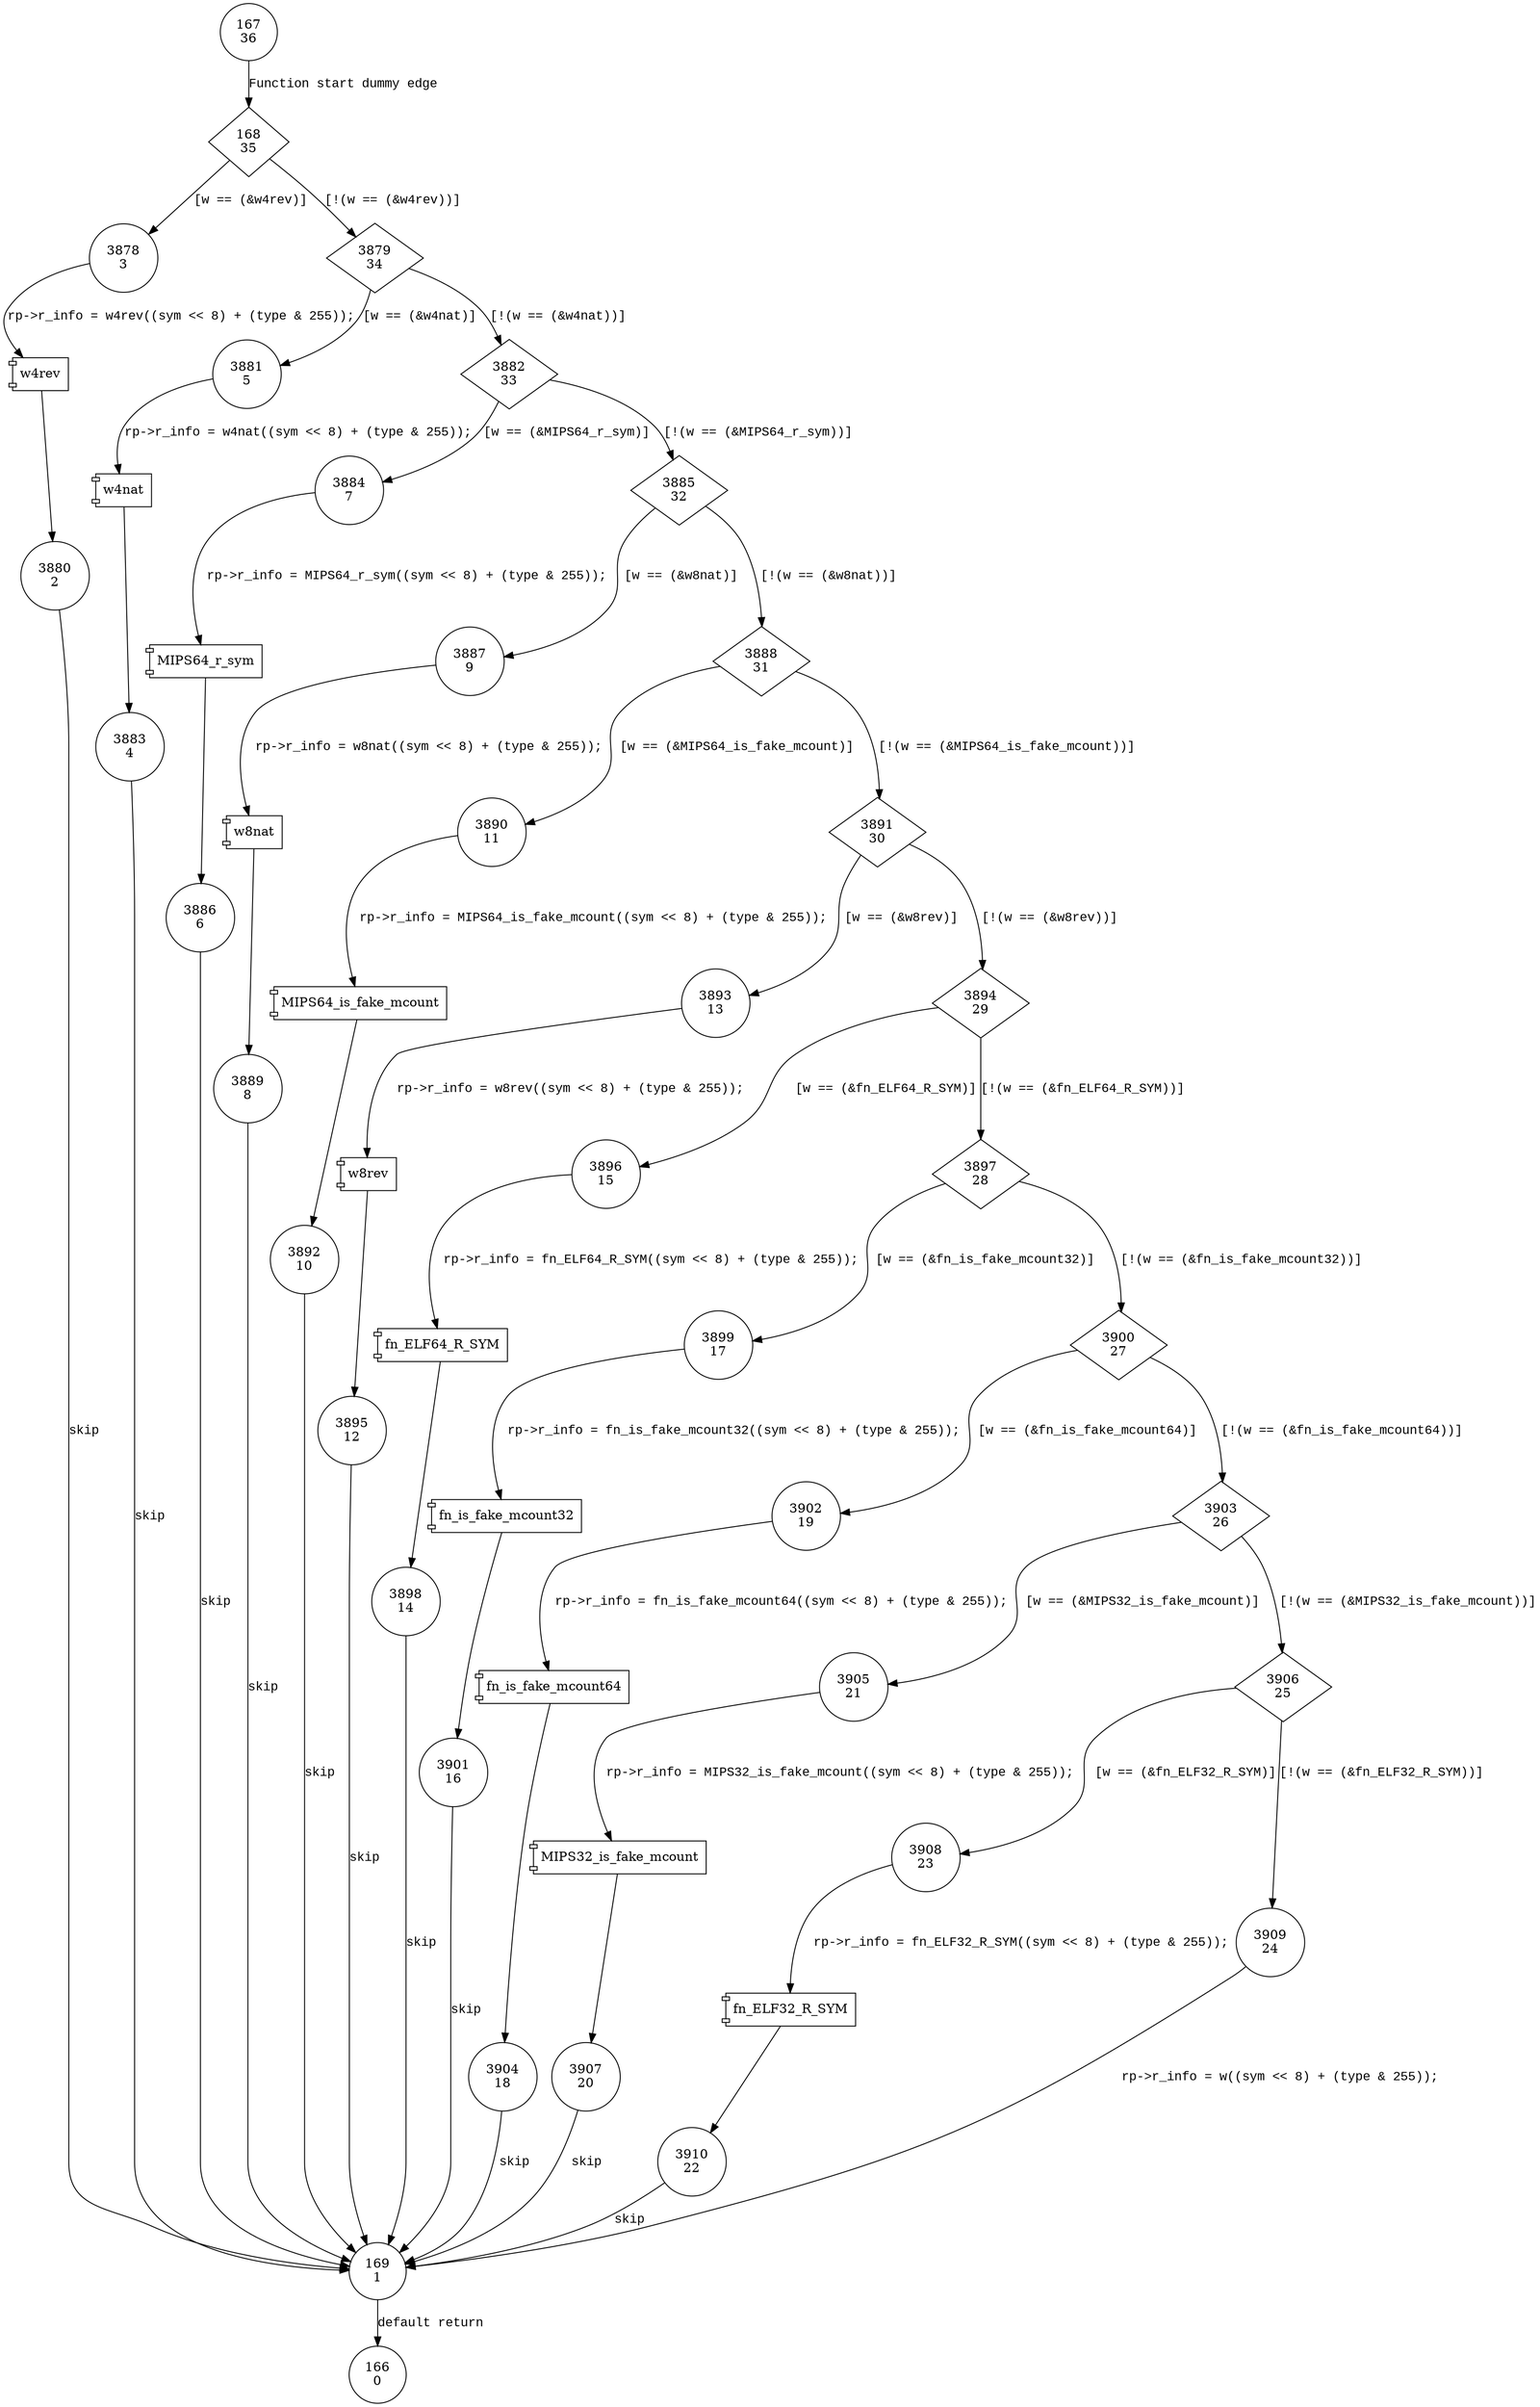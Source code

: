 digraph fn_ELF32_R_INFO {
167 [shape="circle" label="167\n36"]
168 [shape="diamond" label="168\n35"]
3878 [shape="circle" label="3878\n3"]
3879 [shape="diamond" label="3879\n34"]
3881 [shape="circle" label="3881\n5"]
3882 [shape="diamond" label="3882\n33"]
3884 [shape="circle" label="3884\n7"]
3885 [shape="diamond" label="3885\n32"]
3887 [shape="circle" label="3887\n9"]
3888 [shape="diamond" label="3888\n31"]
3890 [shape="circle" label="3890\n11"]
3891 [shape="diamond" label="3891\n30"]
3893 [shape="circle" label="3893\n13"]
3894 [shape="diamond" label="3894\n29"]
3896 [shape="circle" label="3896\n15"]
3897 [shape="diamond" label="3897\n28"]
3899 [shape="circle" label="3899\n17"]
3900 [shape="diamond" label="3900\n27"]
3902 [shape="circle" label="3902\n19"]
3903 [shape="diamond" label="3903\n26"]
3905 [shape="circle" label="3905\n21"]
3906 [shape="diamond" label="3906\n25"]
3908 [shape="circle" label="3908\n23"]
3909 [shape="circle" label="3909\n24"]
169 [shape="circle" label="169\n1"]
166 [shape="circle" label="166\n0"]
3910 [shape="circle" label="3910\n22"]
3907 [shape="circle" label="3907\n20"]
3904 [shape="circle" label="3904\n18"]
3901 [shape="circle" label="3901\n16"]
3898 [shape="circle" label="3898\n14"]
3895 [shape="circle" label="3895\n12"]
3892 [shape="circle" label="3892\n10"]
3889 [shape="circle" label="3889\n8"]
3886 [shape="circle" label="3886\n6"]
3883 [shape="circle" label="3883\n4"]
3880 [shape="circle" label="3880\n2"]
167 -> 168 [label="Function start dummy edge" fontname="Courier New"]
168 -> 3878 [label="[w == (&w4rev)]" fontname="Courier New"]
168 -> 3879 [label="[!(w == (&w4rev))]" fontname="Courier New"]
3879 -> 3881 [label="[w == (&w4nat)]" fontname="Courier New"]
3879 -> 3882 [label="[!(w == (&w4nat))]" fontname="Courier New"]
3882 -> 3884 [label="[w == (&MIPS64_r_sym)]" fontname="Courier New"]
3882 -> 3885 [label="[!(w == (&MIPS64_r_sym))]" fontname="Courier New"]
3885 -> 3887 [label="[w == (&w8nat)]" fontname="Courier New"]
3885 -> 3888 [label="[!(w == (&w8nat))]" fontname="Courier New"]
3888 -> 3890 [label="[w == (&MIPS64_is_fake_mcount)]" fontname="Courier New"]
3888 -> 3891 [label="[!(w == (&MIPS64_is_fake_mcount))]" fontname="Courier New"]
3891 -> 3893 [label="[w == (&w8rev)]" fontname="Courier New"]
3891 -> 3894 [label="[!(w == (&w8rev))]" fontname="Courier New"]
3894 -> 3896 [label="[w == (&fn_ELF64_R_SYM)]" fontname="Courier New"]
3894 -> 3897 [label="[!(w == (&fn_ELF64_R_SYM))]" fontname="Courier New"]
3897 -> 3899 [label="[w == (&fn_is_fake_mcount32)]" fontname="Courier New"]
3897 -> 3900 [label="[!(w == (&fn_is_fake_mcount32))]" fontname="Courier New"]
3900 -> 3902 [label="[w == (&fn_is_fake_mcount64)]" fontname="Courier New"]
3900 -> 3903 [label="[!(w == (&fn_is_fake_mcount64))]" fontname="Courier New"]
3903 -> 3905 [label="[w == (&MIPS32_is_fake_mcount)]" fontname="Courier New"]
3903 -> 3906 [label="[!(w == (&MIPS32_is_fake_mcount))]" fontname="Courier New"]
3906 -> 3908 [label="[w == (&fn_ELF32_R_SYM)]" fontname="Courier New"]
3906 -> 3909 [label="[!(w == (&fn_ELF32_R_SYM))]" fontname="Courier New"]
169 -> 166 [label="default return" fontname="Courier New"]
100936 [shape="component" label="fn_ELF32_R_SYM"]
3908 -> 100936 [label="rp->r_info = fn_ELF32_R_SYM((sym << 8) + (type & 255));" fontname="Courier New"]
100936 -> 3910 [label="" fontname="Courier New"]
100937 [shape="component" label="MIPS32_is_fake_mcount"]
3905 -> 100937 [label="rp->r_info = MIPS32_is_fake_mcount((sym << 8) + (type & 255));" fontname="Courier New"]
100937 -> 3907 [label="" fontname="Courier New"]
100938 [shape="component" label="fn_is_fake_mcount64"]
3902 -> 100938 [label="rp->r_info = fn_is_fake_mcount64((sym << 8) + (type & 255));" fontname="Courier New"]
100938 -> 3904 [label="" fontname="Courier New"]
100939 [shape="component" label="fn_is_fake_mcount32"]
3899 -> 100939 [label="rp->r_info = fn_is_fake_mcount32((sym << 8) + (type & 255));" fontname="Courier New"]
100939 -> 3901 [label="" fontname="Courier New"]
100940 [shape="component" label="fn_ELF64_R_SYM"]
3896 -> 100940 [label="rp->r_info = fn_ELF64_R_SYM((sym << 8) + (type & 255));" fontname="Courier New"]
100940 -> 3898 [label="" fontname="Courier New"]
100941 [shape="component" label="w8rev"]
3893 -> 100941 [label="rp->r_info = w8rev((sym << 8) + (type & 255));" fontname="Courier New"]
100941 -> 3895 [label="" fontname="Courier New"]
100942 [shape="component" label="MIPS64_is_fake_mcount"]
3890 -> 100942 [label="rp->r_info = MIPS64_is_fake_mcount((sym << 8) + (type & 255));" fontname="Courier New"]
100942 -> 3892 [label="" fontname="Courier New"]
100943 [shape="component" label="w8nat"]
3887 -> 100943 [label="rp->r_info = w8nat((sym << 8) + (type & 255));" fontname="Courier New"]
100943 -> 3889 [label="" fontname="Courier New"]
100944 [shape="component" label="MIPS64_r_sym"]
3884 -> 100944 [label="rp->r_info = MIPS64_r_sym((sym << 8) + (type & 255));" fontname="Courier New"]
100944 -> 3886 [label="" fontname="Courier New"]
100945 [shape="component" label="w4nat"]
3881 -> 100945 [label="rp->r_info = w4nat((sym << 8) + (type & 255));" fontname="Courier New"]
100945 -> 3883 [label="" fontname="Courier New"]
100946 [shape="component" label="w4rev"]
3878 -> 100946 [label="rp->r_info = w4rev((sym << 8) + (type & 255));" fontname="Courier New"]
100946 -> 3880 [label="" fontname="Courier New"]
3909 -> 169 [label="rp->r_info = w((sym << 8) + (type & 255));" fontname="Courier New"]
3910 -> 169 [label="skip" fontname="Courier New"]
3907 -> 169 [label="skip" fontname="Courier New"]
3904 -> 169 [label="skip" fontname="Courier New"]
3901 -> 169 [label="skip" fontname="Courier New"]
3898 -> 169 [label="skip" fontname="Courier New"]
3895 -> 169 [label="skip" fontname="Courier New"]
3892 -> 169 [label="skip" fontname="Courier New"]
3889 -> 169 [label="skip" fontname="Courier New"]
3886 -> 169 [label="skip" fontname="Courier New"]
3883 -> 169 [label="skip" fontname="Courier New"]
3880 -> 169 [label="skip" fontname="Courier New"]
}